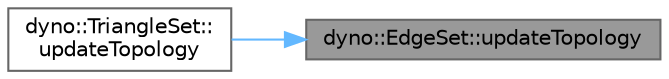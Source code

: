 digraph "dyno::EdgeSet::updateTopology"
{
 // LATEX_PDF_SIZE
  bgcolor="transparent";
  edge [fontname=Helvetica,fontsize=10,labelfontname=Helvetica,labelfontsize=10];
  node [fontname=Helvetica,fontsize=10,shape=box,height=0.2,width=0.4];
  rankdir="RL";
  Node1 [id="Node000001",label="dyno::EdgeSet::updateTopology",height=0.2,width=0.4,color="gray40", fillcolor="grey60", style="filled", fontcolor="black",tooltip=" "];
  Node1 -> Node2 [id="edge1_Node000001_Node000002",dir="back",color="steelblue1",style="solid",tooltip=" "];
  Node2 [id="Node000002",label="dyno::TriangleSet::\lupdateTopology",height=0.2,width=0.4,color="grey40", fillcolor="white", style="filled",URL="$classdyno_1_1_triangle_set.html#a06ba32bf9e0f4ecfe9ae1c3807d238b4",tooltip=" "];
}
